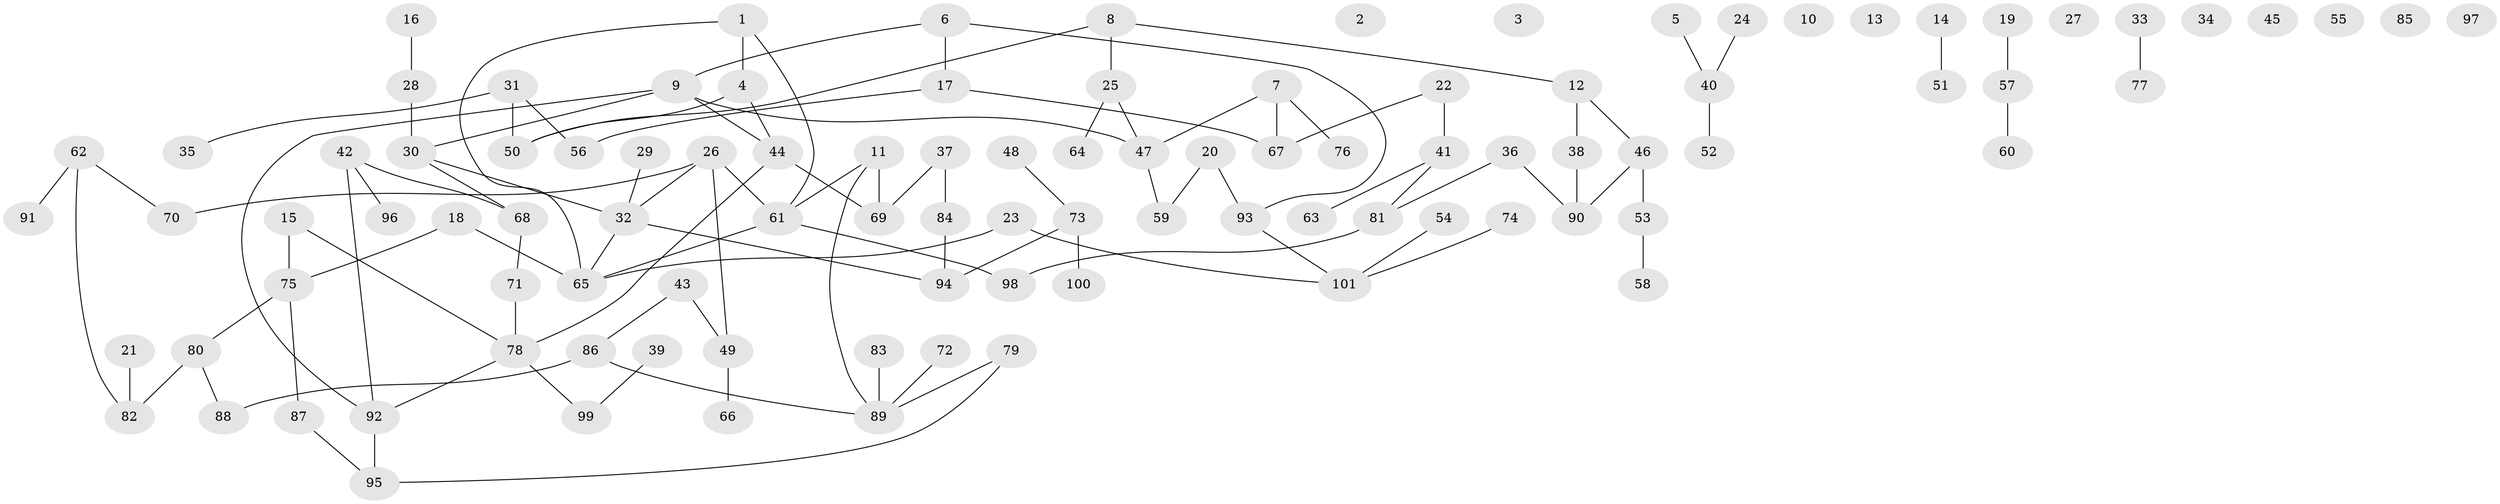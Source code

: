 // Generated by graph-tools (version 1.1) at 2025/40/03/09/25 04:40:23]
// undirected, 101 vertices, 108 edges
graph export_dot {
graph [start="1"]
  node [color=gray90,style=filled];
  1;
  2;
  3;
  4;
  5;
  6;
  7;
  8;
  9;
  10;
  11;
  12;
  13;
  14;
  15;
  16;
  17;
  18;
  19;
  20;
  21;
  22;
  23;
  24;
  25;
  26;
  27;
  28;
  29;
  30;
  31;
  32;
  33;
  34;
  35;
  36;
  37;
  38;
  39;
  40;
  41;
  42;
  43;
  44;
  45;
  46;
  47;
  48;
  49;
  50;
  51;
  52;
  53;
  54;
  55;
  56;
  57;
  58;
  59;
  60;
  61;
  62;
  63;
  64;
  65;
  66;
  67;
  68;
  69;
  70;
  71;
  72;
  73;
  74;
  75;
  76;
  77;
  78;
  79;
  80;
  81;
  82;
  83;
  84;
  85;
  86;
  87;
  88;
  89;
  90;
  91;
  92;
  93;
  94;
  95;
  96;
  97;
  98;
  99;
  100;
  101;
  1 -- 4;
  1 -- 61;
  1 -- 65;
  4 -- 44;
  4 -- 50;
  5 -- 40;
  6 -- 9;
  6 -- 17;
  6 -- 93;
  7 -- 47;
  7 -- 67;
  7 -- 76;
  8 -- 12;
  8 -- 25;
  8 -- 50;
  9 -- 30;
  9 -- 44;
  9 -- 47;
  9 -- 92;
  11 -- 61;
  11 -- 69;
  11 -- 89;
  12 -- 38;
  12 -- 46;
  14 -- 51;
  15 -- 75;
  15 -- 78;
  16 -- 28;
  17 -- 56;
  17 -- 67;
  18 -- 65;
  18 -- 75;
  19 -- 57;
  20 -- 59;
  20 -- 93;
  21 -- 82;
  22 -- 41;
  22 -- 67;
  23 -- 65;
  23 -- 101;
  24 -- 40;
  25 -- 47;
  25 -- 64;
  26 -- 32;
  26 -- 49;
  26 -- 61;
  26 -- 70;
  28 -- 30;
  29 -- 32;
  30 -- 32;
  30 -- 68;
  31 -- 35;
  31 -- 50;
  31 -- 56;
  32 -- 65;
  32 -- 94;
  33 -- 77;
  36 -- 81;
  36 -- 90;
  37 -- 69;
  37 -- 84;
  38 -- 90;
  39 -- 99;
  40 -- 52;
  41 -- 63;
  41 -- 81;
  42 -- 68;
  42 -- 92;
  42 -- 96;
  43 -- 49;
  43 -- 86;
  44 -- 69;
  44 -- 78;
  46 -- 53;
  46 -- 90;
  47 -- 59;
  48 -- 73;
  49 -- 66;
  53 -- 58;
  54 -- 101;
  57 -- 60;
  61 -- 65;
  61 -- 98;
  62 -- 70;
  62 -- 82;
  62 -- 91;
  68 -- 71;
  71 -- 78;
  72 -- 89;
  73 -- 94;
  73 -- 100;
  74 -- 101;
  75 -- 80;
  75 -- 87;
  78 -- 92;
  78 -- 99;
  79 -- 89;
  79 -- 95;
  80 -- 82;
  80 -- 88;
  81 -- 98;
  83 -- 89;
  84 -- 94;
  86 -- 88;
  86 -- 89;
  87 -- 95;
  92 -- 95;
  93 -- 101;
}
